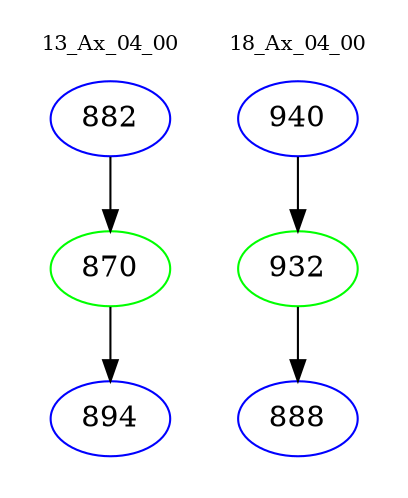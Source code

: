 digraph{
subgraph cluster_0 {
color = white
label = "13_Ax_04_00";
fontsize=10;
T0_882 [label="882", color="blue"]
T0_882 -> T0_870 [color="black"]
T0_870 [label="870", color="green"]
T0_870 -> T0_894 [color="black"]
T0_894 [label="894", color="blue"]
}
subgraph cluster_1 {
color = white
label = "18_Ax_04_00";
fontsize=10;
T1_940 [label="940", color="blue"]
T1_940 -> T1_932 [color="black"]
T1_932 [label="932", color="green"]
T1_932 -> T1_888 [color="black"]
T1_888 [label="888", color="blue"]
}
}
